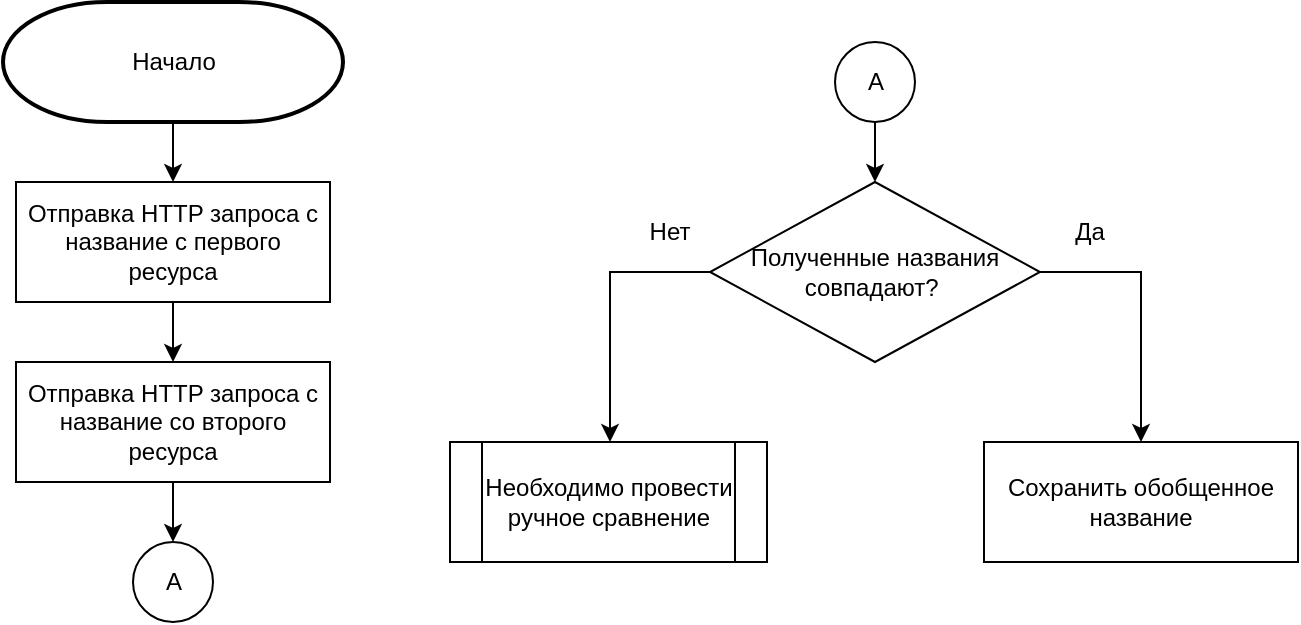 <mxfile version="18.0.6" type="device"><diagram id="2rnVjM9ljRtpsRGCjm9B" name="Page-1"><mxGraphModel dx="1186" dy="764" grid="1" gridSize="10" guides="1" tooltips="1" connect="1" arrows="1" fold="1" page="1" pageScale="1" pageWidth="827" pageHeight="1169" math="0" shadow="0"><root><mxCell id="0"/><mxCell id="1" parent="0"/><mxCell id="Vq8yye0thFq7l_QJ9wKi-4" style="edgeStyle=orthogonalEdgeStyle;rounded=0;orthogonalLoop=1;jettySize=auto;html=1;entryX=0.5;entryY=0;entryDx=0;entryDy=0;" edge="1" parent="1" source="Vq8yye0thFq7l_QJ9wKi-1" target="Vq8yye0thFq7l_QJ9wKi-2"><mxGeometry relative="1" as="geometry"/></mxCell><mxCell id="Vq8yye0thFq7l_QJ9wKi-1" value="Начало" style="strokeWidth=2;html=1;shape=mxgraph.flowchart.terminator;whiteSpace=wrap;" vertex="1" parent="1"><mxGeometry x="336.5" y="180" width="170" height="60" as="geometry"/></mxCell><mxCell id="Vq8yye0thFq7l_QJ9wKi-5" style="edgeStyle=orthogonalEdgeStyle;rounded=0;orthogonalLoop=1;jettySize=auto;html=1;entryX=0.5;entryY=0;entryDx=0;entryDy=0;" edge="1" parent="1" source="Vq8yye0thFq7l_QJ9wKi-2" target="Vq8yye0thFq7l_QJ9wKi-3"><mxGeometry relative="1" as="geometry"/></mxCell><mxCell id="Vq8yye0thFq7l_QJ9wKi-2" value="Отправка HTTP запроса с название с первого ресурса" style="rounded=0;whiteSpace=wrap;html=1;" vertex="1" parent="1"><mxGeometry x="343" y="270" width="157" height="60" as="geometry"/></mxCell><mxCell id="Vq8yye0thFq7l_QJ9wKi-13" style="edgeStyle=orthogonalEdgeStyle;rounded=0;orthogonalLoop=1;jettySize=auto;html=1;entryX=0.5;entryY=0;entryDx=0;entryDy=0;" edge="1" parent="1" source="Vq8yye0thFq7l_QJ9wKi-3" target="Vq8yye0thFq7l_QJ9wKi-9"><mxGeometry relative="1" as="geometry"/></mxCell><mxCell id="Vq8yye0thFq7l_QJ9wKi-3" value="Отправка HTTP запроса с название со второго ресурса" style="rounded=0;whiteSpace=wrap;html=1;" vertex="1" parent="1"><mxGeometry x="343" y="360" width="157" height="60" as="geometry"/></mxCell><mxCell id="Vq8yye0thFq7l_QJ9wKi-20" style="edgeStyle=orthogonalEdgeStyle;rounded=0;orthogonalLoop=1;jettySize=auto;html=1;entryX=0.5;entryY=0;entryDx=0;entryDy=0;" edge="1" parent="1" source="Vq8yye0thFq7l_QJ9wKi-6"><mxGeometry relative="1" as="geometry"><mxPoint x="640" y="400" as="targetPoint"/><Array as="points"><mxPoint x="640" y="315"/></Array></mxGeometry></mxCell><mxCell id="Vq8yye0thFq7l_QJ9wKi-21" style="edgeStyle=orthogonalEdgeStyle;rounded=0;orthogonalLoop=1;jettySize=auto;html=1;exitX=1;exitY=0.5;exitDx=0;exitDy=0;entryX=0.5;entryY=0;entryDx=0;entryDy=0;" edge="1" parent="1" source="Vq8yye0thFq7l_QJ9wKi-6" target="Vq8yye0thFq7l_QJ9wKi-8"><mxGeometry relative="1" as="geometry"/></mxCell><mxCell id="Vq8yye0thFq7l_QJ9wKi-6" value="Полученные названия совпадают?&amp;nbsp;" style="rhombus;whiteSpace=wrap;html=1;" vertex="1" parent="1"><mxGeometry x="690" y="270" width="165" height="90" as="geometry"/></mxCell><mxCell id="Vq8yye0thFq7l_QJ9wKi-8" value="Сохранить обобщенное название" style="rounded=0;whiteSpace=wrap;html=1;" vertex="1" parent="1"><mxGeometry x="827" y="400" width="157" height="60" as="geometry"/></mxCell><mxCell id="Vq8yye0thFq7l_QJ9wKi-9" value="А" style="ellipse;whiteSpace=wrap;html=1;aspect=fixed;" vertex="1" parent="1"><mxGeometry x="401.5" y="450" width="40" height="40" as="geometry"/></mxCell><mxCell id="Vq8yye0thFq7l_QJ9wKi-14" style="edgeStyle=orthogonalEdgeStyle;rounded=0;orthogonalLoop=1;jettySize=auto;html=1;entryX=0.5;entryY=0;entryDx=0;entryDy=0;" edge="1" parent="1" source="Vq8yye0thFq7l_QJ9wKi-11" target="Vq8yye0thFq7l_QJ9wKi-6"><mxGeometry relative="1" as="geometry"/></mxCell><mxCell id="Vq8yye0thFq7l_QJ9wKi-11" value="А" style="ellipse;whiteSpace=wrap;html=1;aspect=fixed;" vertex="1" parent="1"><mxGeometry x="752.5" y="200" width="40" height="40" as="geometry"/></mxCell><mxCell id="Vq8yye0thFq7l_QJ9wKi-16" value="Да" style="text;html=1;strokeColor=none;fillColor=none;align=center;verticalAlign=middle;whiteSpace=wrap;rounded=0;" vertex="1" parent="1"><mxGeometry x="850" y="280" width="60" height="30" as="geometry"/></mxCell><mxCell id="Vq8yye0thFq7l_QJ9wKi-17" value="Нет" style="text;html=1;strokeColor=none;fillColor=none;align=center;verticalAlign=middle;whiteSpace=wrap;rounded=0;" vertex="1" parent="1"><mxGeometry x="640" y="280" width="60" height="30" as="geometry"/></mxCell><mxCell id="Vq8yye0thFq7l_QJ9wKi-22" value="&lt;span style=&quot;&quot;&gt;Необходимо провести&lt;/span&gt;&lt;br style=&quot;&quot;&gt;&lt;span style=&quot;&quot;&gt;ручное сравнение&lt;/span&gt;" style="shape=process;whiteSpace=wrap;html=1;backgroundOutline=1;" vertex="1" parent="1"><mxGeometry x="560" y="400" width="158.5" height="60" as="geometry"/></mxCell></root></mxGraphModel></diagram></mxfile>
